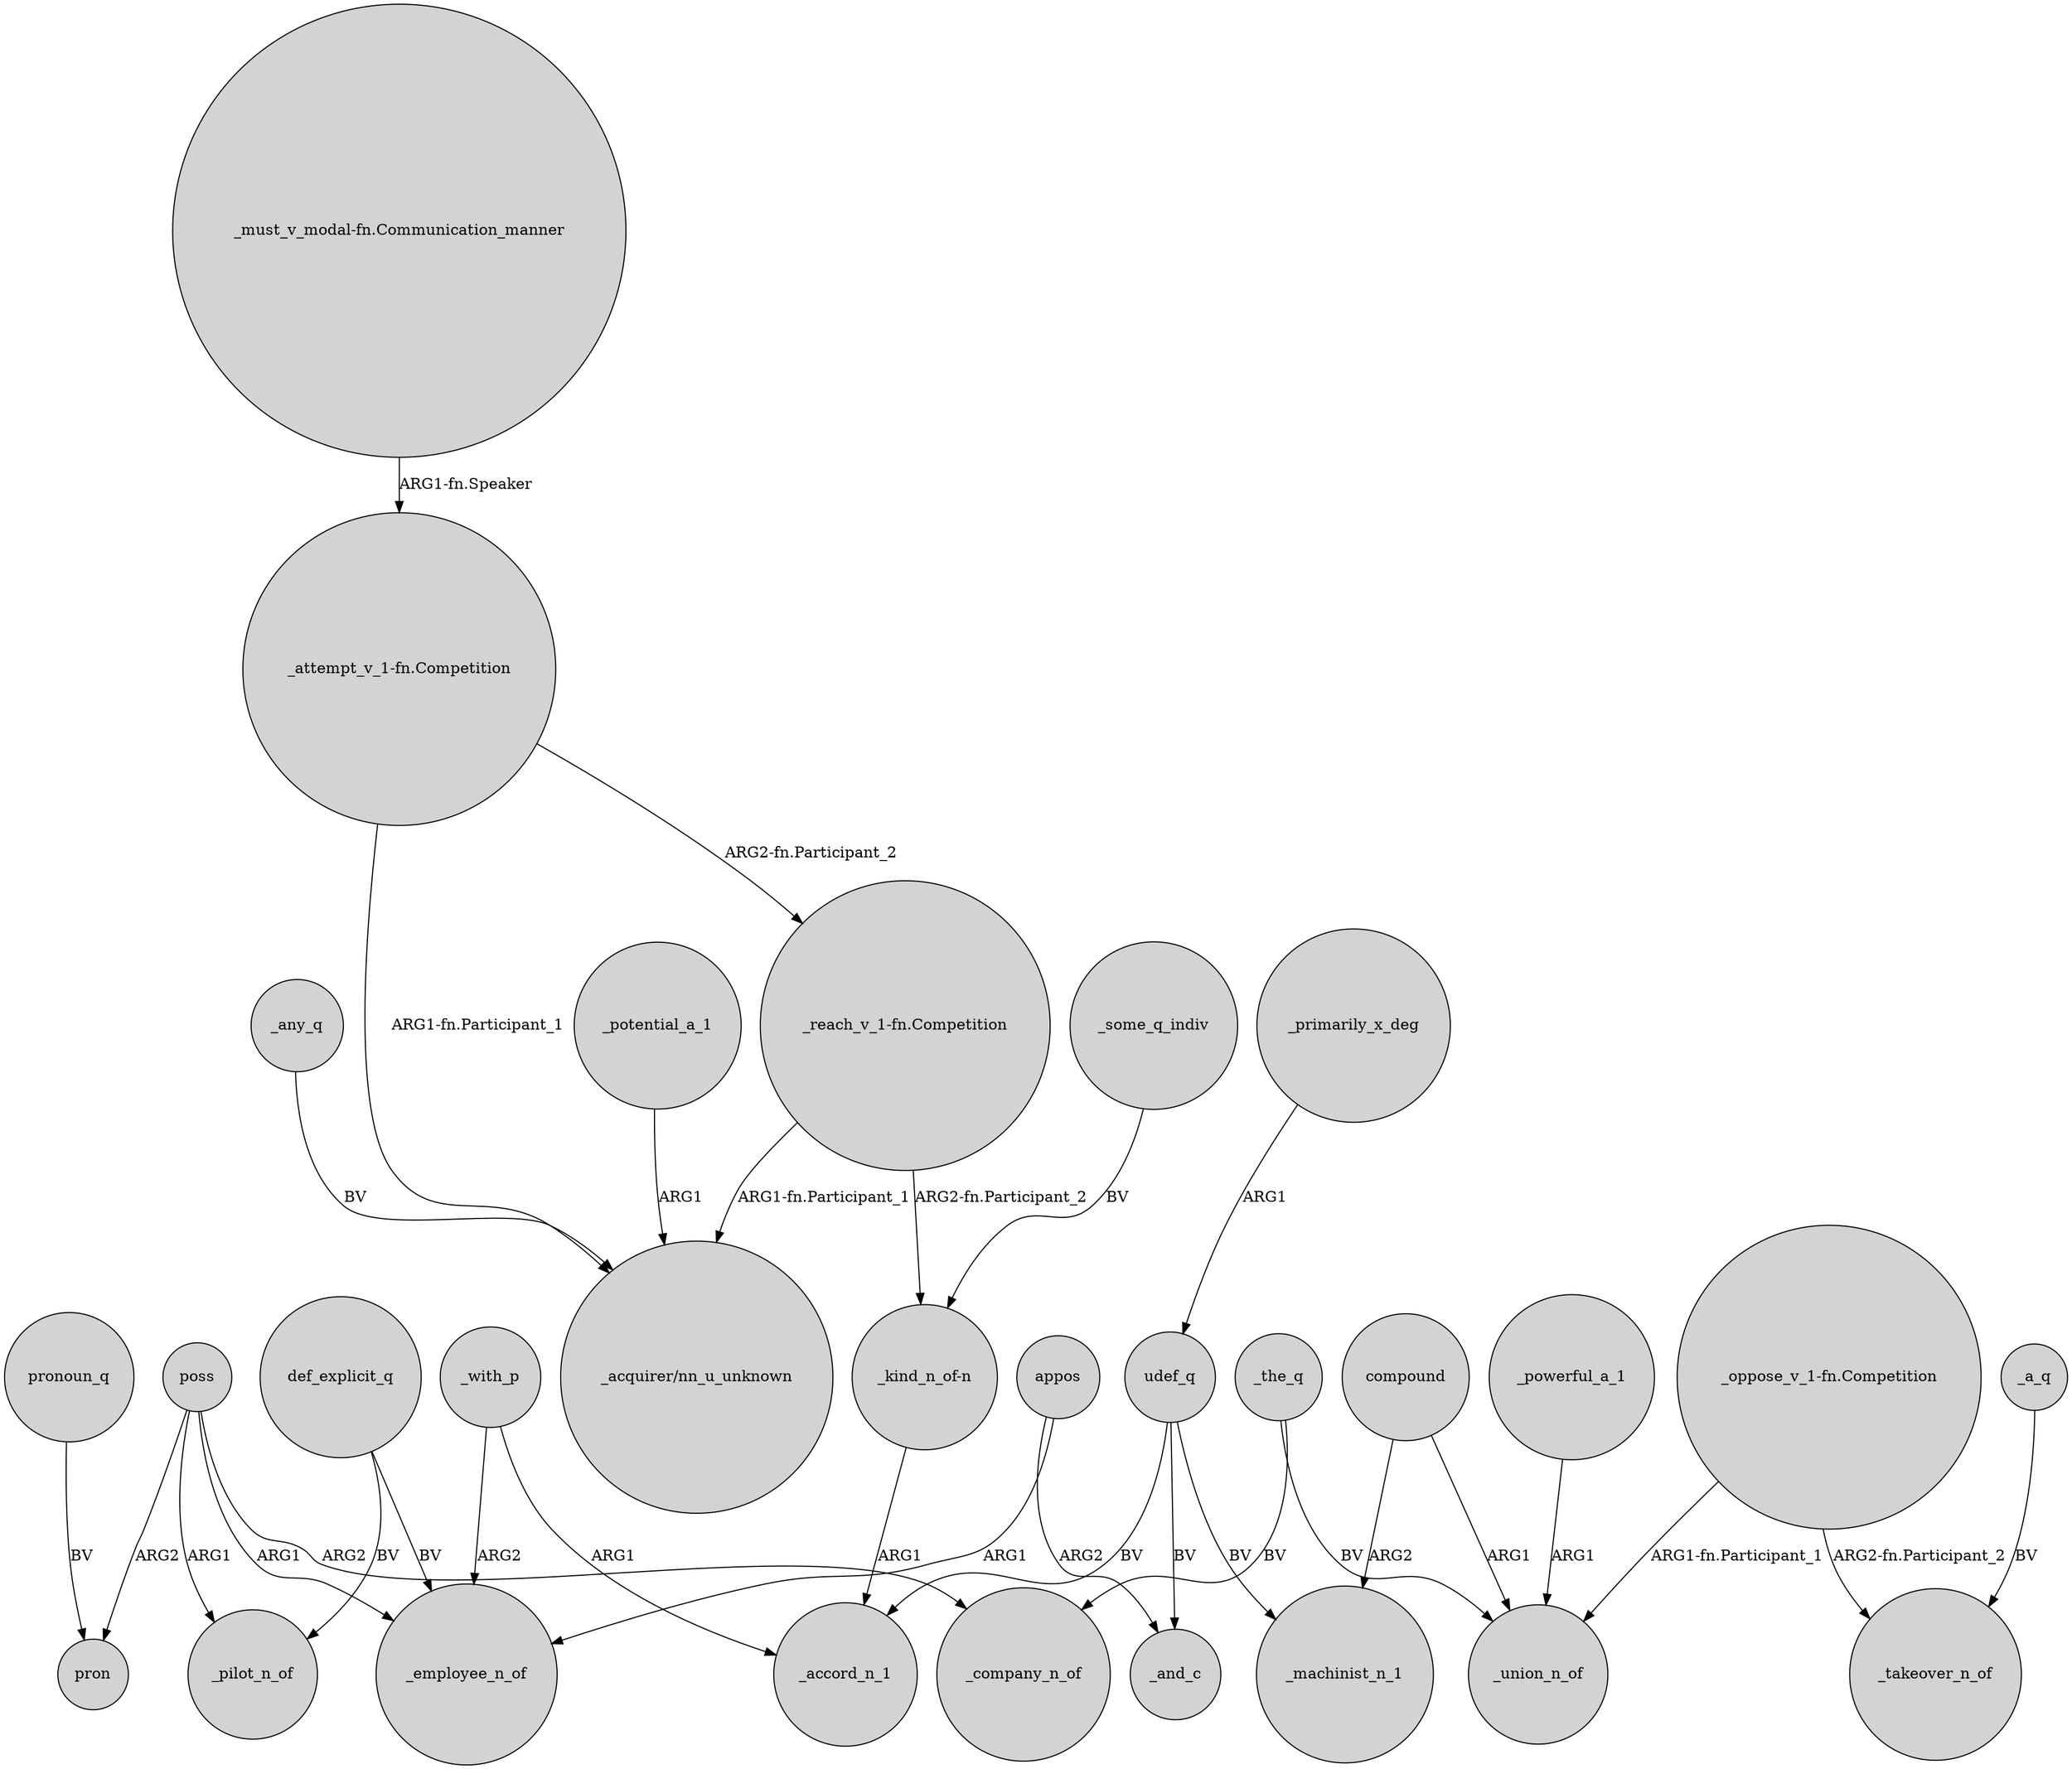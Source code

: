 digraph {
	node [shape=circle style=filled]
	poss -> _pilot_n_of [label=ARG1]
	appos -> _and_c [label=ARG2]
	compound -> _union_n_of [label=ARG1]
	_powerful_a_1 -> _union_n_of [label=ARG1]
	appos -> _employee_n_of [label=ARG1]
	_primarily_x_deg -> udef_q [label=ARG1]
	_with_p -> _employee_n_of [label=ARG2]
	udef_q -> _and_c [label=BV]
	_any_q -> "_acquirer/nn_u_unknown" [label=BV]
	def_explicit_q -> _employee_n_of [label=BV]
	_with_p -> _accord_n_1 [label=ARG1]
	pronoun_q -> pron [label=BV]
	poss -> pron [label=ARG2]
	"_must_v_modal-fn.Communication_manner" -> "_attempt_v_1-fn.Competition" [label="ARG1-fn.Speaker"]
	poss -> _company_n_of [label=ARG2]
	"_reach_v_1-fn.Competition" -> "_acquirer/nn_u_unknown" [label="ARG1-fn.Participant_1"]
	_a_q -> _takeover_n_of [label=BV]
	"_attempt_v_1-fn.Competition" -> "_reach_v_1-fn.Competition" [label="ARG2-fn.Participant_2"]
	udef_q -> _machinist_n_1 [label=BV]
	_the_q -> _union_n_of [label=BV]
	"_reach_v_1-fn.Competition" -> "_kind_n_of-n" [label="ARG2-fn.Participant_2"]
	"_attempt_v_1-fn.Competition" -> "_acquirer/nn_u_unknown" [label="ARG1-fn.Participant_1"]
	def_explicit_q -> _pilot_n_of [label=BV]
	_some_q_indiv -> "_kind_n_of-n" [label=BV]
	udef_q -> _accord_n_1 [label=BV]
	_potential_a_1 -> "_acquirer/nn_u_unknown" [label=ARG1]
	compound -> _machinist_n_1 [label=ARG2]
	"_oppose_v_1-fn.Competition" -> _takeover_n_of [label="ARG2-fn.Participant_2"]
	"_kind_n_of-n" -> _accord_n_1 [label=ARG1]
	"_oppose_v_1-fn.Competition" -> _union_n_of [label="ARG1-fn.Participant_1"]
	_the_q -> _company_n_of [label=BV]
	poss -> _employee_n_of [label=ARG1]
}
